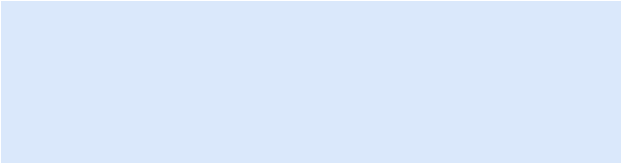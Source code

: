 <mxfile version="26.1.0">
  <diagram name="Page-1" id="FEnDGVMAJUj1QtHaWSwV">
    <mxGraphModel dx="-6" dy="454" grid="0" gridSize="10" guides="1" tooltips="1" connect="1" arrows="1" fold="1" page="0" pageScale="1" pageWidth="850" pageHeight="1100" math="0" shadow="0">
      <root>
        <mxCell id="0" />
        <mxCell id="1" parent="0" />
        <mxCell id="6zZQXqEcbPGOfixpye9N-1" value="" style="rounded=0;whiteSpace=wrap;html=1;fillColor=light-dark(#dae8fb, #1d293b);strokeColor=light-dark(#DAE8FB,#5C79A3);" vertex="1" parent="1">
          <mxGeometry x="918" y="175" width="309" height="80" as="geometry" />
        </mxCell>
      </root>
    </mxGraphModel>
  </diagram>
</mxfile>
